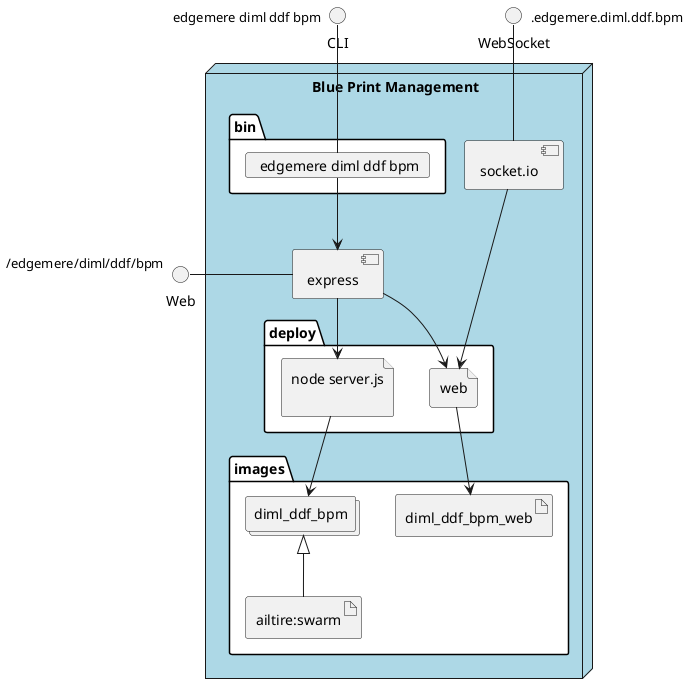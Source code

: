 @startuml
  interface CLI
  interface Web
  interface WebSocket
node "Blue Print Management" #lightblue {
  component express as REST
  component socket.io as socket
  folder bin #ffffff {
    card " edgemere diml ddf bpm" as binName
  }
  binName --> REST

  folder deploy #ffffff {
      file "node server.js\n" as diml_ddf_bpm_container
      REST --> diml_ddf_bpm_container


    file "web" as web_container
    REST --> web_container
    socket ---> web_container

  }
  folder images #ffffff {
    collections "diml_ddf_bpm" as diml_ddf_bpmimage
    artifact "ailtire:swarm" as ailtireswarm
    diml_ddf_bpmimage <|-- ailtireswarm
    diml_ddf_bpm_container --> diml_ddf_bpmimage


      artifact "diml_ddf_bpm_web" as diml_ddf_bpm_web
      web_container --> diml_ddf_bpm_web

  }
}
CLI " edgemere diml ddf bpm" -- binName
Web "/edgemere/diml/ddf/bpm" - REST
WebSocket ".edgemere.diml.ddf.bpm" -- socket

@enduml
